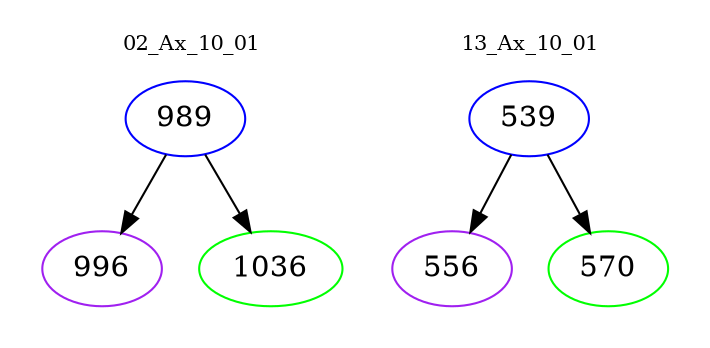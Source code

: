 digraph{
subgraph cluster_0 {
color = white
label = "02_Ax_10_01";
fontsize=10;
T0_989 [label="989", color="blue"]
T0_989 -> T0_996 [color="black"]
T0_996 [label="996", color="purple"]
T0_989 -> T0_1036 [color="black"]
T0_1036 [label="1036", color="green"]
}
subgraph cluster_1 {
color = white
label = "13_Ax_10_01";
fontsize=10;
T1_539 [label="539", color="blue"]
T1_539 -> T1_556 [color="black"]
T1_556 [label="556", color="purple"]
T1_539 -> T1_570 [color="black"]
T1_570 [label="570", color="green"]
}
}
